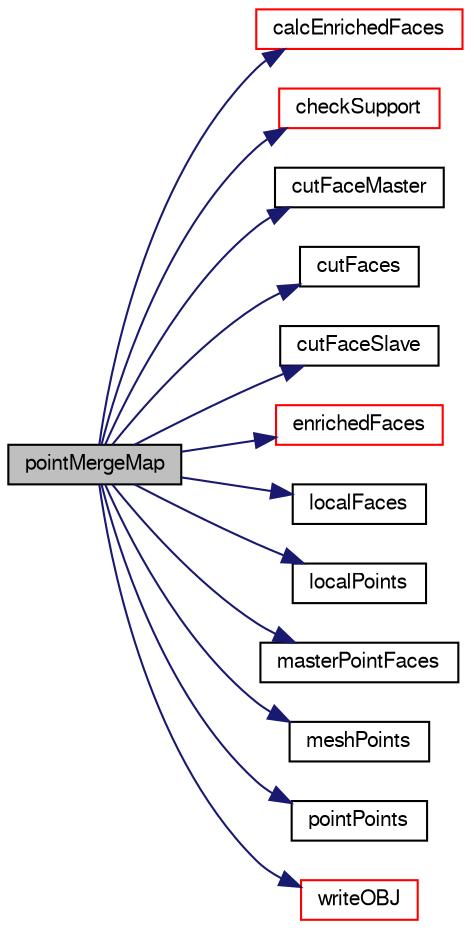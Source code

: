 digraph "pointMergeMap"
{
  bgcolor="transparent";
  edge [fontname="FreeSans",fontsize="10",labelfontname="FreeSans",labelfontsize="10"];
  node [fontname="FreeSans",fontsize="10",shape=record];
  rankdir="LR";
  Node12 [label="pointMergeMap",height=0.2,width=0.4,color="black", fillcolor="grey75", style="filled", fontcolor="black"];
  Node12 -> Node13 [color="midnightblue",fontsize="10",style="solid",fontname="FreeSans"];
  Node13 [label="calcEnrichedFaces",height=0.2,width=0.4,color="red",URL="$a21746.html#aa1b5e352f9ac5a1be0842ae796ff5266",tooltip="Calculate enriched faces. "];
  Node12 -> Node71 [color="midnightblue",fontsize="10",style="solid",fontname="FreeSans"];
  Node71 [label="checkSupport",height=0.2,width=0.4,color="red",URL="$a21746.html#afbeedbfc76f872ebc3d3578ba99b02a4",tooltip="Check if the patch is fully supported. "];
  Node12 -> Node72 [color="midnightblue",fontsize="10",style="solid",fontname="FreeSans"];
  Node72 [label="cutFaceMaster",height=0.2,width=0.4,color="black",URL="$a21746.html#a446d63cf17817ac1ca0f383f87df7996",tooltip="Return cut face master list. "];
  Node12 -> Node73 [color="midnightblue",fontsize="10",style="solid",fontname="FreeSans"];
  Node73 [label="cutFaces",height=0.2,width=0.4,color="black",URL="$a21746.html#ae8521869c50d094c9c47ad90479b048a",tooltip="Return list of cut faces. "];
  Node12 -> Node74 [color="midnightblue",fontsize="10",style="solid",fontname="FreeSans"];
  Node74 [label="cutFaceSlave",height=0.2,width=0.4,color="black",URL="$a21746.html#ad652963983843d45a68e69af33e8cb75",tooltip="Return cut face slave list. "];
  Node12 -> Node75 [color="midnightblue",fontsize="10",style="solid",fontname="FreeSans"];
  Node75 [label="enrichedFaces",height=0.2,width=0.4,color="red",URL="$a21746.html#a46af4dd71ca43012c5daeca5d4d38d82",tooltip="Return enriched faces. "];
  Node12 -> Node76 [color="midnightblue",fontsize="10",style="solid",fontname="FreeSans"];
  Node76 [label="localFaces",height=0.2,width=0.4,color="black",URL="$a21746.html#a001a0a84fd538d27f5ac5192dc5afa3d",tooltip="Return local faces. "];
  Node12 -> Node77 [color="midnightblue",fontsize="10",style="solid",fontname="FreeSans"];
  Node77 [label="localPoints",height=0.2,width=0.4,color="black",URL="$a21746.html#a01c2230716b55bddf9744bc4c884e3fb",tooltip="Return local points. "];
  Node12 -> Node78 [color="midnightblue",fontsize="10",style="solid",fontname="FreeSans"];
  Node78 [label="masterPointFaces",height=0.2,width=0.4,color="black",URL="$a21746.html#a08449bde9abdb3e318c28ce93f6264d2",tooltip="Master point face addressing. "];
  Node12 -> Node79 [color="midnightblue",fontsize="10",style="solid",fontname="FreeSans"];
  Node79 [label="meshPoints",height=0.2,width=0.4,color="black",URL="$a21746.html#a52e3a457780fe74b31d39dc046bce1d8",tooltip="Return mesh points. "];
  Node12 -> Node80 [color="midnightblue",fontsize="10",style="solid",fontname="FreeSans"];
  Node80 [label="pointPoints",height=0.2,width=0.4,color="black",URL="$a21746.html#ad4ac7d73b995a7274b6be6445d91a61d",tooltip="Return point-point addressing. "];
  Node12 -> Node81 [color="midnightblue",fontsize="10",style="solid",fontname="FreeSans"];
  Node81 [label="writeOBJ",height=0.2,width=0.4,color="red",URL="$a21746.html#a4eb06df121f6cc7de58f24e703b8ab1f",tooltip="Debugging: dump graphical representation to obj format file. "];
}
